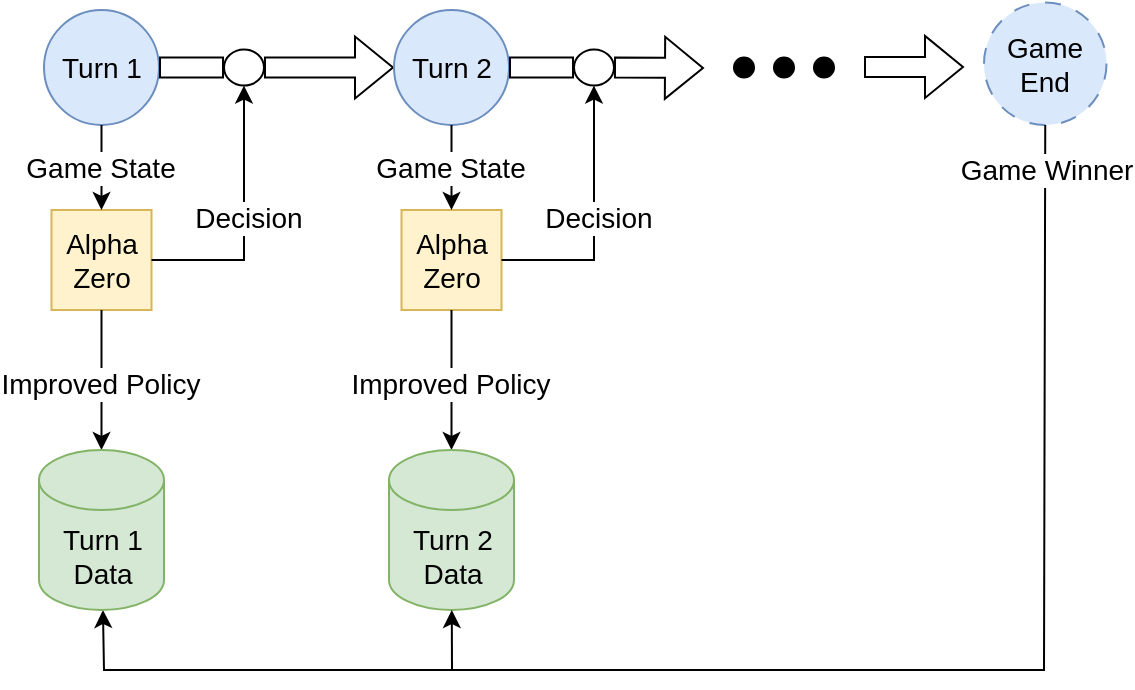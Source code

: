 <mxfile version="24.4.9" type="github">
  <diagram name="Page-1" id="l3KZxNezZNxzoQgiJWEl">
    <mxGraphModel dx="1195" dy="651" grid="1" gridSize="10" guides="1" tooltips="1" connect="1" arrows="1" fold="1" page="1" pageScale="1" pageWidth="850" pageHeight="1100" math="0" shadow="0">
      <root>
        <mxCell id="0" />
        <mxCell id="1" parent="0" />
        <mxCell id="iWgfHqWUB04hJEyzV_Ar-1" value="Turn 1" style="ellipse;whiteSpace=wrap;html=1;aspect=fixed;fillColor=#dae8fc;strokeColor=#6c8ebf;fontSize=14;" vertex="1" parent="1">
          <mxGeometry x="30" y="150" width="57.5" height="57.5" as="geometry" />
        </mxCell>
        <mxCell id="iWgfHqWUB04hJEyzV_Ar-13" value="" style="ellipse;whiteSpace=wrap;html=1;fillColor=#000000;fontSize=14;" vertex="1" parent="1">
          <mxGeometry x="375" y="173.75" width="10" height="10" as="geometry" />
        </mxCell>
        <mxCell id="iWgfHqWUB04hJEyzV_Ar-14" value="" style="ellipse;whiteSpace=wrap;html=1;fillColor=#000000;fontSize=14;" vertex="1" parent="1">
          <mxGeometry x="395" y="173.75" width="10" height="10" as="geometry" />
        </mxCell>
        <mxCell id="iWgfHqWUB04hJEyzV_Ar-15" value="" style="ellipse;whiteSpace=wrap;html=1;fillColor=#000000;fontSize=14;" vertex="1" parent="1">
          <mxGeometry x="415" y="173.75" width="10" height="10" as="geometry" />
        </mxCell>
        <mxCell id="iWgfHqWUB04hJEyzV_Ar-61" value="Alpha&lt;br style=&quot;font-size: 14px;&quot;&gt;Zero" style="whiteSpace=wrap;html=1;aspect=fixed;fillColor=#fff2cc;strokeColor=#d6b656;fontSize=14;" vertex="1" parent="1">
          <mxGeometry x="33.75" y="250" width="50" height="50" as="geometry" />
        </mxCell>
        <mxCell id="iWgfHqWUB04hJEyzV_Ar-63" value="Game End" style="ellipse;whiteSpace=wrap;html=1;aspect=fixed;dashed=1;dashPattern=8 8;fillColor=#dae8fc;strokeColor=#6c8ebf;fontSize=14;" vertex="1" parent="1">
          <mxGeometry x="500" y="146.25" width="61.25" height="61.25" as="geometry" />
        </mxCell>
        <mxCell id="iWgfHqWUB04hJEyzV_Ar-66" value="" style="shape=flexArrow;endArrow=classic;html=1;rounded=0;fontSize=14;" edge="1" parent="1">
          <mxGeometry width="50" height="50" relative="1" as="geometry">
            <mxPoint x="440" y="178.47" as="sourcePoint" />
            <mxPoint x="490" y="178.47" as="targetPoint" />
          </mxGeometry>
        </mxCell>
        <mxCell id="iWgfHqWUB04hJEyzV_Ar-67" value="" style="endArrow=classic;html=1;rounded=0;exitX=0.5;exitY=1;exitDx=0;exitDy=0;fontSize=14;" edge="1" parent="1" source="iWgfHqWUB04hJEyzV_Ar-63" target="iWgfHqWUB04hJEyzV_Ar-86">
          <mxGeometry width="50" height="50" relative="1" as="geometry">
            <mxPoint x="390" y="260" as="sourcePoint" />
            <mxPoint x="530" y="480" as="targetPoint" />
            <Array as="points">
              <mxPoint x="530" y="480" />
              <mxPoint x="60" y="480" />
            </Array>
          </mxGeometry>
        </mxCell>
        <mxCell id="iWgfHqWUB04hJEyzV_Ar-115" value="Game Winner" style="edgeLabel;html=1;align=center;verticalAlign=middle;resizable=0;points=[];fontSize=14;" vertex="1" connectable="0" parent="iWgfHqWUB04hJEyzV_Ar-67">
          <mxGeometry x="-0.075" relative="1" as="geometry">
            <mxPoint x="86" y="-250" as="offset" />
          </mxGeometry>
        </mxCell>
        <mxCell id="iWgfHqWUB04hJEyzV_Ar-69" value="" style="endArrow=none;html=1;rounded=0;endFill=0;startArrow=classic;startFill=1;fontSize=14;" edge="1" parent="1" source="iWgfHqWUB04hJEyzV_Ar-61" target="iWgfHqWUB04hJEyzV_Ar-1">
          <mxGeometry width="50" height="50" relative="1" as="geometry">
            <mxPoint x="310" y="260" as="sourcePoint" />
            <mxPoint y="170" as="targetPoint" />
            <Array as="points" />
          </mxGeometry>
        </mxCell>
        <mxCell id="iWgfHqWUB04hJEyzV_Ar-78" value="Game State" style="edgeLabel;html=1;align=center;verticalAlign=middle;resizable=0;points=[];fontSize=14;" vertex="1" connectable="0" parent="iWgfHqWUB04hJEyzV_Ar-69">
          <mxGeometry x="0.017" y="1" relative="1" as="geometry">
            <mxPoint as="offset" />
          </mxGeometry>
        </mxCell>
        <mxCell id="iWgfHqWUB04hJEyzV_Ar-74" value="" style="endArrow=none;html=1;rounded=0;endFill=0;startArrow=classic;startFill=1;fontSize=14;" edge="1" parent="1" source="iWgfHqWUB04hJEyzV_Ar-79" target="iWgfHqWUB04hJEyzV_Ar-61">
          <mxGeometry width="50" height="50" relative="1" as="geometry">
            <mxPoint x="130" y="180" as="sourcePoint" />
            <mxPoint x="120" y="280" as="targetPoint" />
            <Array as="points">
              <mxPoint x="130" y="275" />
            </Array>
          </mxGeometry>
        </mxCell>
        <mxCell id="iWgfHqWUB04hJEyzV_Ar-77" value="Decision" style="edgeLabel;html=1;align=center;verticalAlign=middle;resizable=0;points=[];fontSize=14;" vertex="1" connectable="0" parent="iWgfHqWUB04hJEyzV_Ar-74">
          <mxGeometry x="-0.008" y="2" relative="1" as="geometry">
            <mxPoint as="offset" />
          </mxGeometry>
        </mxCell>
        <mxCell id="iWgfHqWUB04hJEyzV_Ar-80" value="" style="shape=flexArrow;endArrow=classic;html=1;rounded=0;fontSize=14;" edge="1" parent="1" source="iWgfHqWUB04hJEyzV_Ar-79" target="iWgfHqWUB04hJEyzV_Ar-100">
          <mxGeometry width="50" height="50" relative="1" as="geometry">
            <mxPoint x="190" y="240" as="sourcePoint" />
            <mxPoint x="210.0" y="178.75" as="targetPoint" />
          </mxGeometry>
        </mxCell>
        <mxCell id="iWgfHqWUB04hJEyzV_Ar-83" value="" style="shape=flexArrow;endArrow=none;html=1;rounded=0;endFill=0;fontSize=14;" edge="1" parent="1" source="iWgfHqWUB04hJEyzV_Ar-1" target="iWgfHqWUB04hJEyzV_Ar-79">
          <mxGeometry width="50" height="50" relative="1" as="geometry">
            <mxPoint x="88" y="179" as="sourcePoint" />
            <mxPoint x="180" y="179" as="targetPoint" />
          </mxGeometry>
        </mxCell>
        <mxCell id="iWgfHqWUB04hJEyzV_Ar-79" value="" style="ellipse;whiteSpace=wrap;html=1;fillColor=#FFFFFF;fontSize=14;" vertex="1" parent="1">
          <mxGeometry x="120" y="169.69" width="20" height="18.12" as="geometry" />
        </mxCell>
        <mxCell id="iWgfHqWUB04hJEyzV_Ar-84" value="" style="endArrow=classic;html=1;rounded=0;fontSize=14;" edge="1" parent="1" source="iWgfHqWUB04hJEyzV_Ar-61" target="iWgfHqWUB04hJEyzV_Ar-86">
          <mxGeometry width="50" height="50" relative="1" as="geometry">
            <mxPoint x="170" y="230" as="sourcePoint" />
            <mxPoint x="58.75" y="360" as="targetPoint" />
          </mxGeometry>
        </mxCell>
        <mxCell id="iWgfHqWUB04hJEyzV_Ar-87" value="Improved Policy" style="edgeLabel;html=1;align=center;verticalAlign=middle;resizable=0;points=[];fontSize=14;" vertex="1" connectable="0" parent="iWgfHqWUB04hJEyzV_Ar-84">
          <mxGeometry x="0.038" y="-1" relative="1" as="geometry">
            <mxPoint as="offset" />
          </mxGeometry>
        </mxCell>
        <mxCell id="iWgfHqWUB04hJEyzV_Ar-86" value="&lt;div style=&quot;font-size: 14px;&quot;&gt;Turn 1&lt;/div&gt;&lt;div style=&quot;font-size: 14px;&quot;&gt;Data&lt;br style=&quot;font-size: 14px;&quot;&gt;&lt;/div&gt;" style="shape=cylinder3;whiteSpace=wrap;html=1;boundedLbl=1;backgroundOutline=1;size=15;fillColor=#d5e8d4;strokeColor=#82b366;fontSize=14;" vertex="1" parent="1">
          <mxGeometry x="27.5" y="370" width="62.5" height="80" as="geometry" />
        </mxCell>
        <mxCell id="iWgfHqWUB04hJEyzV_Ar-100" value="Turn 2" style="ellipse;whiteSpace=wrap;html=1;aspect=fixed;fillColor=#dae8fc;strokeColor=#6c8ebf;fontSize=14;" vertex="1" parent="1">
          <mxGeometry x="205" y="150" width="57.5" height="57.5" as="geometry" />
        </mxCell>
        <mxCell id="iWgfHqWUB04hJEyzV_Ar-101" value="Alpha&lt;br style=&quot;font-size: 14px;&quot;&gt;Zero" style="whiteSpace=wrap;html=1;aspect=fixed;fillColor=#fff2cc;strokeColor=#d6b656;fontSize=14;" vertex="1" parent="1">
          <mxGeometry x="208.75" y="250" width="50" height="50" as="geometry" />
        </mxCell>
        <mxCell id="iWgfHqWUB04hJEyzV_Ar-102" value="" style="endArrow=none;html=1;rounded=0;endFill=0;startArrow=classic;startFill=1;fontSize=14;" edge="1" parent="1" source="iWgfHqWUB04hJEyzV_Ar-101" target="iWgfHqWUB04hJEyzV_Ar-100">
          <mxGeometry width="50" height="50" relative="1" as="geometry">
            <mxPoint x="485" y="260" as="sourcePoint" />
            <mxPoint x="175" y="170" as="targetPoint" />
            <Array as="points" />
          </mxGeometry>
        </mxCell>
        <mxCell id="iWgfHqWUB04hJEyzV_Ar-103" value="Game State" style="edgeLabel;html=1;align=center;verticalAlign=middle;resizable=0;points=[];fontSize=14;" vertex="1" connectable="0" parent="iWgfHqWUB04hJEyzV_Ar-102">
          <mxGeometry x="0.017" y="1" relative="1" as="geometry">
            <mxPoint as="offset" />
          </mxGeometry>
        </mxCell>
        <mxCell id="iWgfHqWUB04hJEyzV_Ar-104" value="" style="endArrow=none;html=1;rounded=0;endFill=0;startArrow=classic;startFill=1;fontSize=14;" edge="1" parent="1" source="iWgfHqWUB04hJEyzV_Ar-108" target="iWgfHqWUB04hJEyzV_Ar-101">
          <mxGeometry width="50" height="50" relative="1" as="geometry">
            <mxPoint x="305" y="180" as="sourcePoint" />
            <mxPoint x="295" y="280" as="targetPoint" />
            <Array as="points">
              <mxPoint x="305" y="275" />
            </Array>
          </mxGeometry>
        </mxCell>
        <mxCell id="iWgfHqWUB04hJEyzV_Ar-105" value="Decision" style="edgeLabel;html=1;align=center;verticalAlign=middle;resizable=0;points=[];fontSize=14;" vertex="1" connectable="0" parent="iWgfHqWUB04hJEyzV_Ar-104">
          <mxGeometry x="-0.008" y="2" relative="1" as="geometry">
            <mxPoint as="offset" />
          </mxGeometry>
        </mxCell>
        <mxCell id="iWgfHqWUB04hJEyzV_Ar-106" value="" style="shape=flexArrow;endArrow=classic;html=1;rounded=0;fontSize=14;" edge="1" parent="1" source="iWgfHqWUB04hJEyzV_Ar-108">
          <mxGeometry width="50" height="50" relative="1" as="geometry">
            <mxPoint x="365" y="240" as="sourcePoint" />
            <mxPoint x="360" y="179" as="targetPoint" />
          </mxGeometry>
        </mxCell>
        <mxCell id="iWgfHqWUB04hJEyzV_Ar-107" value="" style="shape=flexArrow;endArrow=none;html=1;rounded=0;endFill=0;fontSize=14;" edge="1" parent="1" source="iWgfHqWUB04hJEyzV_Ar-100" target="iWgfHqWUB04hJEyzV_Ar-108">
          <mxGeometry width="50" height="50" relative="1" as="geometry">
            <mxPoint x="263" y="179" as="sourcePoint" />
            <mxPoint x="355" y="179" as="targetPoint" />
          </mxGeometry>
        </mxCell>
        <mxCell id="iWgfHqWUB04hJEyzV_Ar-108" value="" style="ellipse;whiteSpace=wrap;html=1;fillColor=#FFFFFF;fontSize=14;" vertex="1" parent="1">
          <mxGeometry x="295" y="169.69" width="20" height="18.12" as="geometry" />
        </mxCell>
        <mxCell id="iWgfHqWUB04hJEyzV_Ar-109" value="" style="endArrow=classic;html=1;rounded=0;fontSize=14;" edge="1" parent="1" source="iWgfHqWUB04hJEyzV_Ar-101" target="iWgfHqWUB04hJEyzV_Ar-111">
          <mxGeometry width="50" height="50" relative="1" as="geometry">
            <mxPoint x="345" y="230" as="sourcePoint" />
            <mxPoint x="233.75" y="360" as="targetPoint" />
          </mxGeometry>
        </mxCell>
        <mxCell id="iWgfHqWUB04hJEyzV_Ar-110" value="Improved Policy" style="edgeLabel;html=1;align=center;verticalAlign=middle;resizable=0;points=[];fontSize=14;" vertex="1" connectable="0" parent="iWgfHqWUB04hJEyzV_Ar-109">
          <mxGeometry x="0.038" y="-1" relative="1" as="geometry">
            <mxPoint as="offset" />
          </mxGeometry>
        </mxCell>
        <mxCell id="iWgfHqWUB04hJEyzV_Ar-111" value="&lt;div style=&quot;font-size: 14px;&quot;&gt;Turn 2&lt;br style=&quot;font-size: 14px;&quot;&gt;&lt;/div&gt;&lt;div style=&quot;font-size: 14px;&quot;&gt;Data&lt;/div&gt;" style="shape=cylinder3;whiteSpace=wrap;html=1;boundedLbl=1;backgroundOutline=1;size=15;fillColor=#d5e8d4;strokeColor=#82b366;fontSize=14;" vertex="1" parent="1">
          <mxGeometry x="202.5" y="370" width="62.5" height="80" as="geometry" />
        </mxCell>
        <mxCell id="iWgfHqWUB04hJEyzV_Ar-116" value="" style="endArrow=classic;html=1;rounded=0;fontSize=14;" edge="1" parent="1" target="iWgfHqWUB04hJEyzV_Ar-111">
          <mxGeometry width="50" height="50" relative="1" as="geometry">
            <mxPoint x="234" y="480" as="sourcePoint" />
            <mxPoint x="340" y="380" as="targetPoint" />
          </mxGeometry>
        </mxCell>
      </root>
    </mxGraphModel>
  </diagram>
</mxfile>
